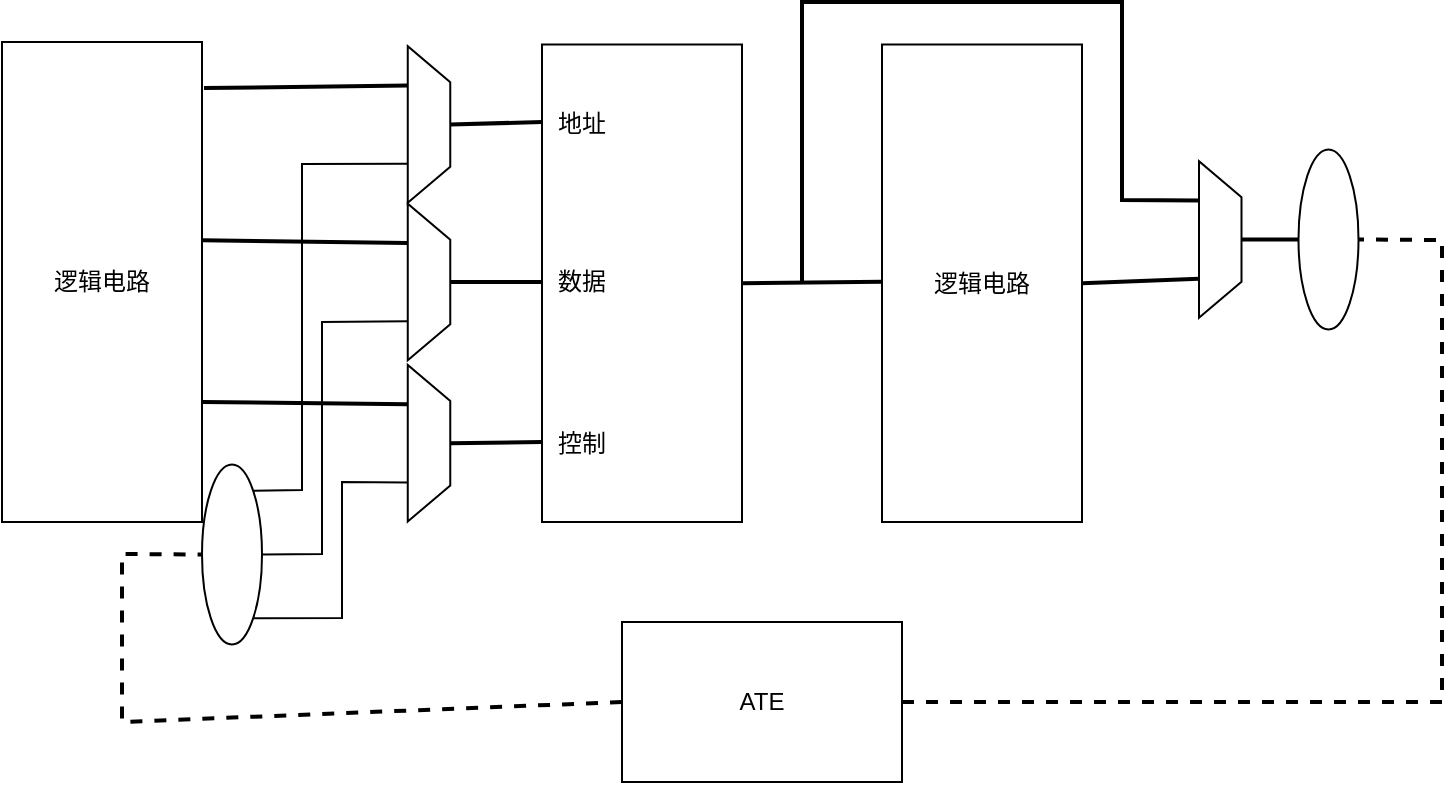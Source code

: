 <mxfile version="20.8.20" type="github">
  <diagram name="第 1 页" id="SZ0V8DZRQNot3-LsfUy4">
    <mxGraphModel dx="1434" dy="796" grid="1" gridSize="10" guides="1" tooltips="1" connect="1" arrows="1" fold="1" page="1" pageScale="1" pageWidth="827" pageHeight="1169" math="0" shadow="0">
      <root>
        <mxCell id="0" />
        <mxCell id="1" parent="0" />
        <mxCell id="R6sS8I7fH-COG0r30bE--2" value="逻辑电路" style="rounded=0;whiteSpace=wrap;html=1;" vertex="1" parent="1">
          <mxGeometry x="80" y="80" width="100" height="240" as="geometry" />
        </mxCell>
        <mxCell id="R6sS8I7fH-COG0r30bE--3" value="" style="ellipse;whiteSpace=wrap;html=1;" vertex="1" parent="1">
          <mxGeometry x="180" y="291.25" width="30" height="90" as="geometry" />
        </mxCell>
        <mxCell id="R6sS8I7fH-COG0r30bE--4" value="ATE" style="rounded=0;whiteSpace=wrap;html=1;" vertex="1" parent="1">
          <mxGeometry x="390" y="370" width="140" height="80" as="geometry" />
        </mxCell>
        <mxCell id="R6sS8I7fH-COG0r30bE--6" value="" style="rounded=0;whiteSpace=wrap;html=1;" vertex="1" parent="1">
          <mxGeometry x="350" y="81.25" width="100" height="238.75" as="geometry" />
        </mxCell>
        <mxCell id="R6sS8I7fH-COG0r30bE--7" value="逻辑电路" style="rounded=0;whiteSpace=wrap;html=1;" vertex="1" parent="1">
          <mxGeometry x="520" y="81.25" width="100" height="238.75" as="geometry" />
        </mxCell>
        <mxCell id="R6sS8I7fH-COG0r30bE--8" value="" style="ellipse;whiteSpace=wrap;html=1;" vertex="1" parent="1">
          <mxGeometry x="728.25" y="133.76" width="30" height="90" as="geometry" />
        </mxCell>
        <mxCell id="R6sS8I7fH-COG0r30bE--9" value="地址" style="text;html=1;strokeColor=none;fillColor=none;align=center;verticalAlign=middle;whiteSpace=wrap;rounded=0;" vertex="1" parent="1">
          <mxGeometry x="340" y="106.25" width="60" height="30" as="geometry" />
        </mxCell>
        <mxCell id="R6sS8I7fH-COG0r30bE--10" value="数据" style="text;html=1;strokeColor=none;fillColor=none;align=center;verticalAlign=middle;whiteSpace=wrap;rounded=0;" vertex="1" parent="1">
          <mxGeometry x="340" y="185" width="60" height="30" as="geometry" />
        </mxCell>
        <mxCell id="R6sS8I7fH-COG0r30bE--11" value="控制" style="text;html=1;strokeColor=none;fillColor=none;align=center;verticalAlign=middle;whiteSpace=wrap;rounded=0;" vertex="1" parent="1">
          <mxGeometry x="340" y="265.62" width="60" height="30" as="geometry" />
        </mxCell>
        <mxCell id="R6sS8I7fH-COG0r30bE--13" value="" style="verticalLabelPosition=middle;verticalAlign=middle;html=1;shape=trapezoid;perimeter=trapezoidPerimeter;whiteSpace=wrap;size=0.23;arcSize=10;flipV=1;labelPosition=center;align=center;rotation=-90;" vertex="1" parent="1">
          <mxGeometry x="254.38" y="110.63" width="78.25" height="21.25" as="geometry" />
        </mxCell>
        <mxCell id="R6sS8I7fH-COG0r30bE--18" value="" style="endArrow=none;html=1;rounded=0;strokeWidth=2;entryX=0.75;entryY=0;entryDx=0;entryDy=0;exitX=1.01;exitY=0.096;exitDx=0;exitDy=0;exitPerimeter=0;" edge="1" parent="1" source="R6sS8I7fH-COG0r30bE--2" target="R6sS8I7fH-COG0r30bE--13">
          <mxGeometry width="50" height="50" relative="1" as="geometry">
            <mxPoint x="220" y="100" as="sourcePoint" />
            <mxPoint x="290" y="100" as="targetPoint" />
          </mxGeometry>
        </mxCell>
        <mxCell id="R6sS8I7fH-COG0r30bE--20" value="" style="endArrow=none;html=1;rounded=0;entryX=0.75;entryY=0;entryDx=0;entryDy=0;strokeWidth=2;exitX=1;exitY=0.413;exitDx=0;exitDy=0;exitPerimeter=0;" edge="1" parent="1" source="R6sS8I7fH-COG0r30bE--2" target="R6sS8I7fH-COG0r30bE--36">
          <mxGeometry width="50" height="50" relative="1" as="geometry">
            <mxPoint x="220" y="180" as="sourcePoint" />
            <mxPoint x="283.003" y="642.987" as="targetPoint" />
          </mxGeometry>
        </mxCell>
        <mxCell id="R6sS8I7fH-COG0r30bE--21" value="" style="endArrow=none;html=1;rounded=0;exitX=1;exitY=0.75;exitDx=0;exitDy=0;entryX=0.75;entryY=0;entryDx=0;entryDy=0;strokeWidth=2;" edge="1" parent="1" source="R6sS8I7fH-COG0r30bE--2" target="R6sS8I7fH-COG0r30bE--37">
          <mxGeometry width="50" height="50" relative="1" as="geometry">
            <mxPoint x="160" y="420" as="sourcePoint" />
            <mxPoint x="282.875" y="696.375" as="targetPoint" />
          </mxGeometry>
        </mxCell>
        <mxCell id="R6sS8I7fH-COG0r30bE--26" value="" style="endArrow=none;html=1;rounded=0;strokeWidth=2;exitX=0.5;exitY=1;exitDx=0;exitDy=0;" edge="1" parent="1" source="R6sS8I7fH-COG0r30bE--13">
          <mxGeometry width="50" height="50" relative="1" as="geometry">
            <mxPoint x="510" y="640" as="sourcePoint" />
            <mxPoint x="350" y="120" as="targetPoint" />
          </mxGeometry>
        </mxCell>
        <mxCell id="R6sS8I7fH-COG0r30bE--36" value="" style="verticalLabelPosition=middle;verticalAlign=middle;html=1;shape=trapezoid;perimeter=trapezoidPerimeter;whiteSpace=wrap;size=0.23;arcSize=10;flipV=1;labelPosition=center;align=center;rotation=-90;" vertex="1" parent="1">
          <mxGeometry x="254.38" y="189.38" width="78.25" height="21.25" as="geometry" />
        </mxCell>
        <mxCell id="R6sS8I7fH-COG0r30bE--37" value="" style="verticalLabelPosition=middle;verticalAlign=middle;html=1;shape=trapezoid;perimeter=trapezoidPerimeter;whiteSpace=wrap;size=0.23;arcSize=10;flipV=1;labelPosition=center;align=center;rotation=-90;" vertex="1" parent="1">
          <mxGeometry x="254.38" y="270" width="78.25" height="21.25" as="geometry" />
        </mxCell>
        <mxCell id="R6sS8I7fH-COG0r30bE--38" value="" style="endArrow=none;html=1;rounded=0;strokeWidth=2;exitX=0.5;exitY=1;exitDx=0;exitDy=0;entryX=0.167;entryY=0.5;entryDx=0;entryDy=0;entryPerimeter=0;" edge="1" parent="1" source="R6sS8I7fH-COG0r30bE--36" target="R6sS8I7fH-COG0r30bE--10">
          <mxGeometry width="50" height="50" relative="1" as="geometry">
            <mxPoint x="330" y="520" as="sourcePoint" />
            <mxPoint x="380" y="470" as="targetPoint" />
          </mxGeometry>
        </mxCell>
        <mxCell id="R6sS8I7fH-COG0r30bE--39" value="" style="endArrow=none;html=1;rounded=0;strokeWidth=2;exitX=0.5;exitY=1;exitDx=0;exitDy=0;" edge="1" parent="1" source="R6sS8I7fH-COG0r30bE--37">
          <mxGeometry width="50" height="50" relative="1" as="geometry">
            <mxPoint x="90" y="490" as="sourcePoint" />
            <mxPoint x="350" y="280" as="targetPoint" />
          </mxGeometry>
        </mxCell>
        <mxCell id="R6sS8I7fH-COG0r30bE--40" value="" style="verticalLabelPosition=middle;verticalAlign=middle;html=1;shape=trapezoid;perimeter=trapezoidPerimeter;whiteSpace=wrap;size=0.23;arcSize=10;flipV=1;labelPosition=center;align=center;rotation=-90;" vertex="1" parent="1">
          <mxGeometry x="650" y="168.13" width="78.25" height="21.25" as="geometry" />
        </mxCell>
        <mxCell id="R6sS8I7fH-COG0r30bE--41" value="" style="endArrow=none;html=1;rounded=0;strokeWidth=2;exitX=1;exitY=0.5;exitDx=0;exitDy=0;entryX=0;entryY=0.497;entryDx=0;entryDy=0;entryPerimeter=0;" edge="1" parent="1" source="R6sS8I7fH-COG0r30bE--6" target="R6sS8I7fH-COG0r30bE--7">
          <mxGeometry width="50" height="50" relative="1" as="geometry">
            <mxPoint x="460" y="260" as="sourcePoint" />
            <mxPoint x="510" y="210" as="targetPoint" />
          </mxGeometry>
        </mxCell>
        <mxCell id="R6sS8I7fH-COG0r30bE--42" value="" style="endArrow=none;html=1;rounded=0;strokeWidth=2;exitX=1;exitY=0.5;exitDx=0;exitDy=0;entryX=0.25;entryY=0;entryDx=0;entryDy=0;" edge="1" parent="1" source="R6sS8I7fH-COG0r30bE--7" target="R6sS8I7fH-COG0r30bE--40">
          <mxGeometry width="50" height="50" relative="1" as="geometry">
            <mxPoint x="650" y="390" as="sourcePoint" />
            <mxPoint x="700" y="340" as="targetPoint" />
          </mxGeometry>
        </mxCell>
        <mxCell id="R6sS8I7fH-COG0r30bE--43" value="" style="endArrow=none;html=1;rounded=0;strokeWidth=2;exitX=0.5;exitY=1;exitDx=0;exitDy=0;entryX=0;entryY=0.5;entryDx=0;entryDy=0;" edge="1" parent="1" source="R6sS8I7fH-COG0r30bE--40" target="R6sS8I7fH-COG0r30bE--8">
          <mxGeometry width="50" height="50" relative="1" as="geometry">
            <mxPoint x="710" y="360" as="sourcePoint" />
            <mxPoint x="760" y="310" as="targetPoint" />
          </mxGeometry>
        </mxCell>
        <mxCell id="R6sS8I7fH-COG0r30bE--44" value="" style="endArrow=none;html=1;rounded=0;strokeWidth=2;entryX=0.75;entryY=0;entryDx=0;entryDy=0;" edge="1" parent="1" target="R6sS8I7fH-COG0r30bE--40">
          <mxGeometry width="50" height="50" relative="1" as="geometry">
            <mxPoint x="480" y="200" as="sourcePoint" />
            <mxPoint x="650" y="60" as="targetPoint" />
            <Array as="points">
              <mxPoint x="480" y="60" />
              <mxPoint x="640" y="60" />
              <mxPoint x="640" y="159" />
            </Array>
          </mxGeometry>
        </mxCell>
        <mxCell id="R6sS8I7fH-COG0r30bE--45" value="" style="endArrow=none;dashed=1;html=1;rounded=0;strokeWidth=2;entryX=1;entryY=0.5;entryDx=0;entryDy=0;exitX=1;exitY=0.5;exitDx=0;exitDy=0;" edge="1" parent="1" source="R6sS8I7fH-COG0r30bE--4" target="R6sS8I7fH-COG0r30bE--8">
          <mxGeometry width="50" height="50" relative="1" as="geometry">
            <mxPoint x="800" y="410" as="sourcePoint" />
            <mxPoint x="480" y="260" as="targetPoint" />
            <Array as="points">
              <mxPoint x="800" y="410" />
              <mxPoint x="800" y="179" />
            </Array>
          </mxGeometry>
        </mxCell>
        <mxCell id="R6sS8I7fH-COG0r30bE--49" value="" style="endArrow=none;dashed=1;html=1;rounded=0;strokeWidth=2;exitX=0;exitY=0.5;exitDx=0;exitDy=0;entryX=0;entryY=0.5;entryDx=0;entryDy=0;" edge="1" parent="1" source="R6sS8I7fH-COG0r30bE--4" target="R6sS8I7fH-COG0r30bE--3">
          <mxGeometry width="50" height="50" relative="1" as="geometry">
            <mxPoint x="430" y="310" as="sourcePoint" />
            <mxPoint x="200" y="350" as="targetPoint" />
            <Array as="points">
              <mxPoint x="140" y="420" />
              <mxPoint x="140" y="336" />
            </Array>
          </mxGeometry>
        </mxCell>
        <mxCell id="R6sS8I7fH-COG0r30bE--50" value="" style="endArrow=none;html=1;rounded=0;strokeWidth=1;exitX=1;exitY=0;exitDx=0;exitDy=0;entryX=0.25;entryY=0;entryDx=0;entryDy=0;" edge="1" parent="1" source="R6sS8I7fH-COG0r30bE--3" target="R6sS8I7fH-COG0r30bE--13">
          <mxGeometry width="50" height="50" relative="1" as="geometry">
            <mxPoint x="260" y="590" as="sourcePoint" />
            <mxPoint x="260" y="313" as="targetPoint" />
            <Array as="points">
              <mxPoint x="230" y="304" />
              <mxPoint x="230" y="141" />
            </Array>
          </mxGeometry>
        </mxCell>
        <mxCell id="R6sS8I7fH-COG0r30bE--51" value="" style="endArrow=none;html=1;rounded=0;strokeWidth=1;exitX=1;exitY=0.5;exitDx=0;exitDy=0;entryX=0.25;entryY=0;entryDx=0;entryDy=0;" edge="1" parent="1" source="R6sS8I7fH-COG0r30bE--3" target="R6sS8I7fH-COG0r30bE--36">
          <mxGeometry width="50" height="50" relative="1" as="geometry">
            <mxPoint x="180" y="540" as="sourcePoint" />
            <mxPoint x="230" y="490" as="targetPoint" />
            <Array as="points">
              <mxPoint x="240" y="336" />
              <mxPoint x="240" y="220" />
            </Array>
          </mxGeometry>
        </mxCell>
        <mxCell id="R6sS8I7fH-COG0r30bE--52" value="" style="endArrow=none;html=1;rounded=0;strokeWidth=1;entryX=0.25;entryY=0;entryDx=0;entryDy=0;exitX=1;exitY=1;exitDx=0;exitDy=0;" edge="1" parent="1" source="R6sS8I7fH-COG0r30bE--3" target="R6sS8I7fH-COG0r30bE--37">
          <mxGeometry width="50" height="50" relative="1" as="geometry">
            <mxPoint x="190" y="530" as="sourcePoint" />
            <mxPoint x="240" y="480" as="targetPoint" />
            <Array as="points">
              <mxPoint x="250" y="368" />
              <mxPoint x="250" y="300" />
            </Array>
          </mxGeometry>
        </mxCell>
      </root>
    </mxGraphModel>
  </diagram>
</mxfile>
